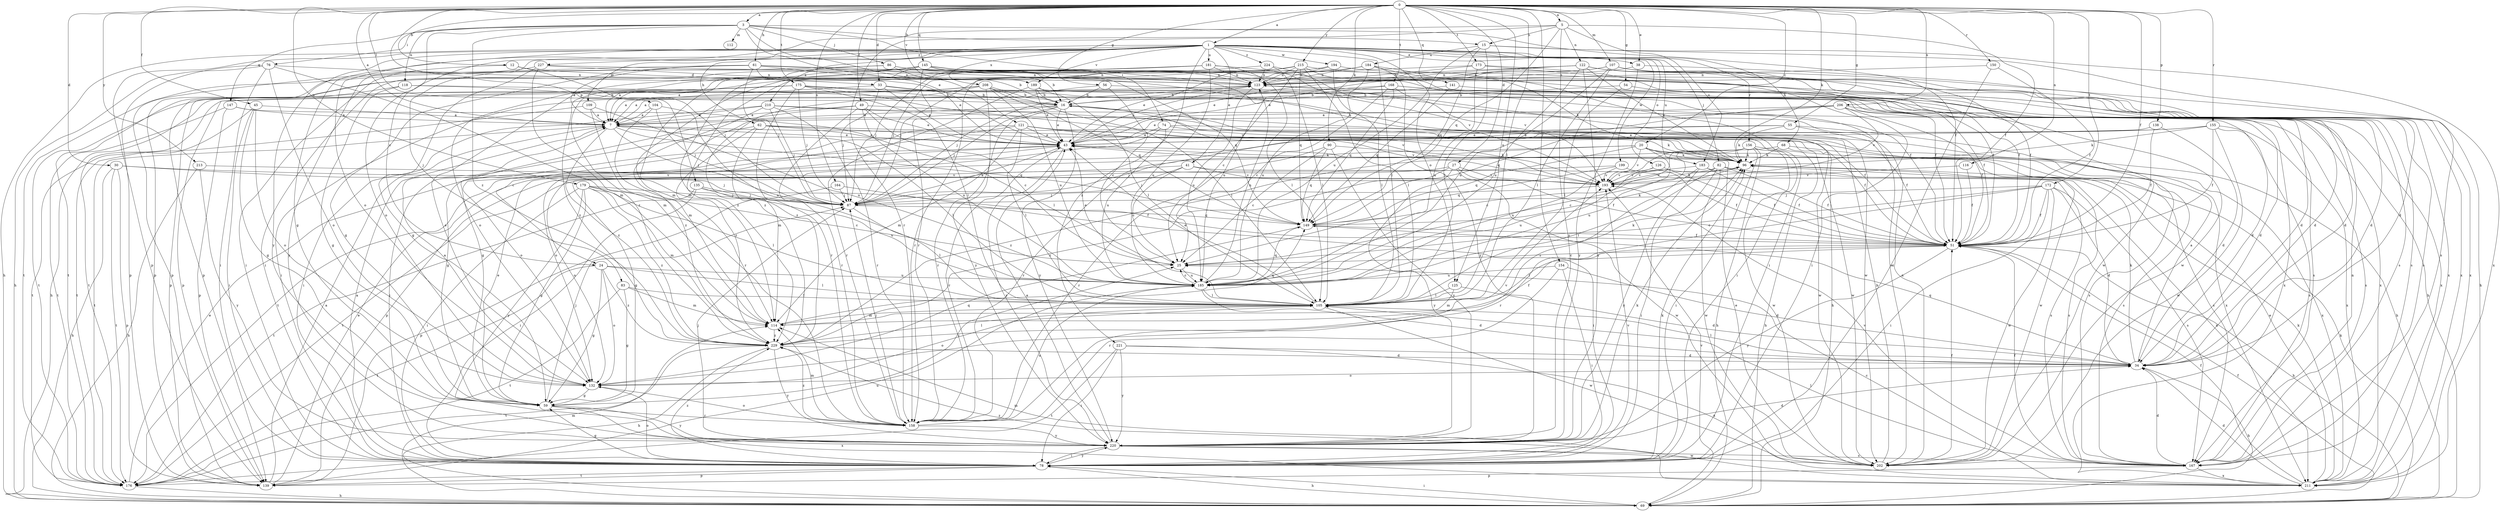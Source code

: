 strict digraph  {
0;
1;
3;
5;
7;
12;
15;
16;
20;
24;
25;
27;
30;
33;
34;
38;
41;
43;
45;
49;
51;
54;
55;
56;
59;
61;
62;
68;
69;
74;
76;
78;
82;
83;
86;
87;
90;
96;
104;
105;
107;
109;
112;
114;
116;
118;
121;
122;
123;
125;
126;
132;
135;
138;
139;
141;
145;
147;
149;
150;
154;
155;
156;
158;
164;
167;
168;
172;
173;
175;
176;
179;
181;
183;
184;
185;
189;
193;
194;
199;
202;
206;
208;
210;
211;
213;
215;
220;
221;
224;
227;
229;
0 -> 1  [label=a];
0 -> 3  [label=a];
0 -> 5  [label=a];
0 -> 7  [label=a];
0 -> 12  [label=b];
0 -> 20  [label=c];
0 -> 27  [label=d];
0 -> 30  [label=d];
0 -> 33  [label=d];
0 -> 38  [label=e];
0 -> 45  [label=f];
0 -> 49  [label=f];
0 -> 51  [label=f];
0 -> 54  [label=g];
0 -> 55  [label=g];
0 -> 56  [label=g];
0 -> 61  [label=h];
0 -> 90  [label=k];
0 -> 96  [label=k];
0 -> 104  [label=l];
0 -> 105  [label=l];
0 -> 107  [label=m];
0 -> 116  [label=n];
0 -> 125  [label=o];
0 -> 135  [label=p];
0 -> 138  [label=p];
0 -> 141  [label=q];
0 -> 145  [label=q];
0 -> 150  [label=r];
0 -> 154  [label=r];
0 -> 155  [label=r];
0 -> 164  [label=s];
0 -> 168  [label=t];
0 -> 172  [label=t];
0 -> 173  [label=t];
0 -> 175  [label=t];
0 -> 179  [label=u];
0 -> 189  [label=v];
0 -> 206  [label=x];
0 -> 213  [label=y];
0 -> 215  [label=y];
1 -> 38  [label=e];
1 -> 41  [label=e];
1 -> 59  [label=g];
1 -> 62  [label=h];
1 -> 68  [label=h];
1 -> 69  [label=h];
1 -> 82  [label=j];
1 -> 83  [label=j];
1 -> 105  [label=l];
1 -> 109  [label=m];
1 -> 125  [label=o];
1 -> 126  [label=o];
1 -> 132  [label=o];
1 -> 139  [label=p];
1 -> 156  [label=r];
1 -> 181  [label=u];
1 -> 183  [label=u];
1 -> 189  [label=v];
1 -> 194  [label=w];
1 -> 199  [label=w];
1 -> 208  [label=x];
1 -> 210  [label=x];
1 -> 220  [label=y];
1 -> 221  [label=z];
1 -> 224  [label=z];
1 -> 227  [label=z];
3 -> 15  [label=b];
3 -> 24  [label=c];
3 -> 43  [label=e];
3 -> 51  [label=f];
3 -> 74  [label=i];
3 -> 76  [label=i];
3 -> 86  [label=j];
3 -> 112  [label=m];
3 -> 118  [label=n];
3 -> 121  [label=n];
3 -> 147  [label=q];
3 -> 229  [label=z];
5 -> 15  [label=b];
5 -> 51  [label=f];
5 -> 122  [label=n];
5 -> 132  [label=o];
5 -> 149  [label=q];
5 -> 158  [label=r];
5 -> 183  [label=u];
5 -> 220  [label=y];
7 -> 43  [label=e];
7 -> 87  [label=j];
7 -> 105  [label=l];
7 -> 149  [label=q];
7 -> 176  [label=t];
7 -> 229  [label=z];
12 -> 33  [label=d];
12 -> 87  [label=j];
12 -> 220  [label=y];
15 -> 105  [label=l];
15 -> 149  [label=q];
15 -> 167  [label=s];
15 -> 184  [label=u];
15 -> 185  [label=u];
15 -> 211  [label=x];
16 -> 7  [label=a];
16 -> 24  [label=c];
16 -> 43  [label=e];
16 -> 69  [label=h];
16 -> 87  [label=j];
16 -> 158  [label=r];
16 -> 193  [label=v];
16 -> 220  [label=y];
20 -> 87  [label=j];
20 -> 96  [label=k];
20 -> 139  [label=p];
20 -> 149  [label=q];
20 -> 167  [label=s];
20 -> 185  [label=u];
20 -> 193  [label=v];
20 -> 202  [label=w];
24 -> 59  [label=g];
24 -> 105  [label=l];
24 -> 132  [label=o];
24 -> 176  [label=t];
24 -> 185  [label=u];
24 -> 229  [label=z];
25 -> 43  [label=e];
25 -> 185  [label=u];
27 -> 51  [label=f];
27 -> 59  [label=g];
27 -> 193  [label=v];
27 -> 202  [label=w];
27 -> 220  [label=y];
27 -> 229  [label=z];
30 -> 69  [label=h];
30 -> 87  [label=j];
30 -> 139  [label=p];
30 -> 176  [label=t];
30 -> 193  [label=v];
33 -> 7  [label=a];
33 -> 16  [label=b];
33 -> 43  [label=e];
33 -> 87  [label=j];
33 -> 202  [label=w];
34 -> 7  [label=a];
34 -> 69  [label=h];
34 -> 96  [label=k];
34 -> 105  [label=l];
34 -> 132  [label=o];
34 -> 149  [label=q];
38 -> 123  [label=n];
38 -> 211  [label=x];
38 -> 220  [label=y];
41 -> 25  [label=c];
41 -> 87  [label=j];
41 -> 132  [label=o];
41 -> 167  [label=s];
41 -> 193  [label=v];
43 -> 96  [label=k];
43 -> 123  [label=n];
43 -> 158  [label=r];
43 -> 220  [label=y];
45 -> 7  [label=a];
45 -> 59  [label=g];
45 -> 78  [label=i];
45 -> 132  [label=o];
45 -> 176  [label=t];
49 -> 7  [label=a];
49 -> 25  [label=c];
49 -> 43  [label=e];
49 -> 51  [label=f];
49 -> 59  [label=g];
49 -> 158  [label=r];
49 -> 185  [label=u];
51 -> 25  [label=c];
51 -> 69  [label=h];
51 -> 105  [label=l];
51 -> 220  [label=y];
54 -> 16  [label=b];
54 -> 51  [label=f];
54 -> 105  [label=l];
55 -> 43  [label=e];
55 -> 51  [label=f];
55 -> 69  [label=h];
55 -> 96  [label=k];
55 -> 158  [label=r];
56 -> 7  [label=a];
56 -> 16  [label=b];
56 -> 25  [label=c];
56 -> 69  [label=h];
59 -> 25  [label=c];
59 -> 43  [label=e];
59 -> 87  [label=j];
59 -> 158  [label=r];
59 -> 211  [label=x];
59 -> 220  [label=y];
61 -> 7  [label=a];
61 -> 43  [label=e];
61 -> 51  [label=f];
61 -> 59  [label=g];
61 -> 78  [label=i];
61 -> 87  [label=j];
61 -> 96  [label=k];
61 -> 123  [label=n];
62 -> 43  [label=e];
62 -> 78  [label=i];
62 -> 114  [label=m];
62 -> 202  [label=w];
62 -> 211  [label=x];
62 -> 229  [label=z];
68 -> 25  [label=c];
68 -> 69  [label=h];
68 -> 96  [label=k];
68 -> 211  [label=x];
69 -> 51  [label=f];
69 -> 78  [label=i];
69 -> 96  [label=k];
69 -> 114  [label=m];
69 -> 193  [label=v];
74 -> 43  [label=e];
74 -> 96  [label=k];
74 -> 132  [label=o];
74 -> 167  [label=s];
74 -> 185  [label=u];
76 -> 69  [label=h];
76 -> 78  [label=i];
76 -> 114  [label=m];
76 -> 123  [label=n];
76 -> 132  [label=o];
76 -> 139  [label=p];
78 -> 7  [label=a];
78 -> 59  [label=g];
78 -> 69  [label=h];
78 -> 96  [label=k];
78 -> 132  [label=o];
78 -> 139  [label=p];
78 -> 176  [label=t];
78 -> 193  [label=v];
78 -> 220  [label=y];
78 -> 229  [label=z];
82 -> 51  [label=f];
82 -> 78  [label=i];
82 -> 105  [label=l];
82 -> 193  [label=v];
82 -> 202  [label=w];
82 -> 211  [label=x];
83 -> 59  [label=g];
83 -> 105  [label=l];
83 -> 114  [label=m];
83 -> 176  [label=t];
86 -> 16  [label=b];
86 -> 78  [label=i];
86 -> 123  [label=n];
86 -> 139  [label=p];
86 -> 202  [label=w];
87 -> 43  [label=e];
87 -> 105  [label=l];
87 -> 149  [label=q];
90 -> 25  [label=c];
90 -> 96  [label=k];
90 -> 149  [label=q];
90 -> 158  [label=r];
90 -> 220  [label=y];
96 -> 193  [label=v];
104 -> 7  [label=a];
104 -> 87  [label=j];
104 -> 114  [label=m];
104 -> 185  [label=u];
105 -> 43  [label=e];
105 -> 114  [label=m];
105 -> 132  [label=o];
105 -> 202  [label=w];
107 -> 43  [label=e];
107 -> 51  [label=f];
107 -> 69  [label=h];
107 -> 105  [label=l];
107 -> 123  [label=n];
107 -> 185  [label=u];
107 -> 211  [label=x];
109 -> 7  [label=a];
109 -> 158  [label=r];
109 -> 176  [label=t];
109 -> 185  [label=u];
114 -> 51  [label=f];
114 -> 149  [label=q];
114 -> 229  [label=z];
116 -> 51  [label=f];
116 -> 193  [label=v];
118 -> 16  [label=b];
118 -> 59  [label=g];
118 -> 139  [label=p];
118 -> 211  [label=x];
121 -> 43  [label=e];
121 -> 51  [label=f];
121 -> 59  [label=g];
121 -> 105  [label=l];
121 -> 114  [label=m];
121 -> 132  [label=o];
121 -> 193  [label=v];
121 -> 202  [label=w];
122 -> 43  [label=e];
122 -> 51  [label=f];
122 -> 96  [label=k];
122 -> 123  [label=n];
122 -> 185  [label=u];
122 -> 202  [label=w];
122 -> 211  [label=x];
122 -> 220  [label=y];
122 -> 229  [label=z];
123 -> 16  [label=b];
123 -> 87  [label=j];
123 -> 176  [label=t];
123 -> 185  [label=u];
125 -> 34  [label=d];
125 -> 105  [label=l];
125 -> 114  [label=m];
126 -> 51  [label=f];
126 -> 185  [label=u];
126 -> 193  [label=v];
132 -> 7  [label=a];
132 -> 59  [label=g];
132 -> 149  [label=q];
132 -> 193  [label=v];
135 -> 51  [label=f];
135 -> 78  [label=i];
135 -> 87  [label=j];
135 -> 176  [label=t];
135 -> 185  [label=u];
138 -> 34  [label=d];
138 -> 43  [label=e];
138 -> 51  [label=f];
139 -> 7  [label=a];
139 -> 43  [label=e];
139 -> 185  [label=u];
141 -> 16  [label=b];
141 -> 34  [label=d];
141 -> 149  [label=q];
145 -> 7  [label=a];
145 -> 16  [label=b];
145 -> 114  [label=m];
145 -> 123  [label=n];
145 -> 139  [label=p];
145 -> 149  [label=q];
145 -> 158  [label=r];
145 -> 167  [label=s];
145 -> 185  [label=u];
145 -> 202  [label=w];
145 -> 229  [label=z];
147 -> 7  [label=a];
147 -> 105  [label=l];
147 -> 139  [label=p];
147 -> 176  [label=t];
149 -> 51  [label=f];
149 -> 96  [label=k];
150 -> 51  [label=f];
150 -> 78  [label=i];
150 -> 123  [label=n];
154 -> 34  [label=d];
154 -> 78  [label=i];
154 -> 158  [label=r];
154 -> 185  [label=u];
155 -> 43  [label=e];
155 -> 51  [label=f];
155 -> 96  [label=k];
155 -> 167  [label=s];
155 -> 176  [label=t];
155 -> 202  [label=w];
155 -> 211  [label=x];
156 -> 25  [label=c];
156 -> 69  [label=h];
156 -> 78  [label=i];
156 -> 96  [label=k];
156 -> 167  [label=s];
156 -> 185  [label=u];
156 -> 202  [label=w];
156 -> 229  [label=z];
158 -> 87  [label=j];
158 -> 114  [label=m];
158 -> 132  [label=o];
158 -> 185  [label=u];
158 -> 220  [label=y];
158 -> 229  [label=z];
164 -> 78  [label=i];
164 -> 87  [label=j];
164 -> 139  [label=p];
167 -> 34  [label=d];
167 -> 51  [label=f];
167 -> 105  [label=l];
167 -> 123  [label=n];
167 -> 139  [label=p];
167 -> 193  [label=v];
167 -> 211  [label=x];
168 -> 16  [label=b];
168 -> 25  [label=c];
168 -> 34  [label=d];
168 -> 78  [label=i];
168 -> 149  [label=q];
168 -> 211  [label=x];
168 -> 229  [label=z];
172 -> 25  [label=c];
172 -> 34  [label=d];
172 -> 51  [label=f];
172 -> 78  [label=i];
172 -> 87  [label=j];
172 -> 158  [label=r];
172 -> 167  [label=s];
172 -> 202  [label=w];
173 -> 34  [label=d];
173 -> 51  [label=f];
173 -> 87  [label=j];
173 -> 123  [label=n];
173 -> 185  [label=u];
175 -> 16  [label=b];
175 -> 34  [label=d];
175 -> 87  [label=j];
175 -> 105  [label=l];
175 -> 114  [label=m];
175 -> 139  [label=p];
175 -> 158  [label=r];
175 -> 167  [label=s];
175 -> 193  [label=v];
175 -> 229  [label=z];
176 -> 43  [label=e];
176 -> 69  [label=h];
179 -> 25  [label=c];
179 -> 59  [label=g];
179 -> 78  [label=i];
179 -> 87  [label=j];
179 -> 105  [label=l];
179 -> 114  [label=m];
179 -> 220  [label=y];
179 -> 229  [label=z];
181 -> 87  [label=j];
181 -> 105  [label=l];
181 -> 114  [label=m];
181 -> 123  [label=n];
181 -> 176  [label=t];
181 -> 185  [label=u];
181 -> 193  [label=v];
183 -> 51  [label=f];
183 -> 167  [label=s];
183 -> 193  [label=v];
183 -> 220  [label=y];
183 -> 229  [label=z];
184 -> 7  [label=a];
184 -> 78  [label=i];
184 -> 96  [label=k];
184 -> 123  [label=n];
184 -> 158  [label=r];
184 -> 185  [label=u];
184 -> 220  [label=y];
185 -> 25  [label=c];
185 -> 34  [label=d];
185 -> 96  [label=k];
185 -> 105  [label=l];
185 -> 123  [label=n];
185 -> 149  [label=q];
189 -> 16  [label=b];
189 -> 34  [label=d];
189 -> 43  [label=e];
189 -> 105  [label=l];
189 -> 158  [label=r];
193 -> 87  [label=j];
193 -> 96  [label=k];
194 -> 105  [label=l];
194 -> 123  [label=n];
194 -> 132  [label=o];
194 -> 167  [label=s];
199 -> 51  [label=f];
199 -> 149  [label=q];
199 -> 176  [label=t];
199 -> 193  [label=v];
202 -> 16  [label=b];
202 -> 43  [label=e];
202 -> 51  [label=f];
202 -> 123  [label=n];
206 -> 7  [label=a];
206 -> 34  [label=d];
206 -> 43  [label=e];
206 -> 51  [label=f];
206 -> 149  [label=q];
206 -> 167  [label=s];
206 -> 193  [label=v];
208 -> 7  [label=a];
208 -> 16  [label=b];
208 -> 69  [label=h];
208 -> 78  [label=i];
208 -> 105  [label=l];
208 -> 149  [label=q];
208 -> 176  [label=t];
208 -> 185  [label=u];
208 -> 211  [label=x];
208 -> 220  [label=y];
210 -> 7  [label=a];
210 -> 34  [label=d];
210 -> 78  [label=i];
210 -> 87  [label=j];
210 -> 96  [label=k];
210 -> 158  [label=r];
210 -> 229  [label=z];
211 -> 25  [label=c];
211 -> 34  [label=d];
211 -> 43  [label=e];
211 -> 51  [label=f];
211 -> 96  [label=k];
211 -> 114  [label=m];
211 -> 229  [label=z];
213 -> 69  [label=h];
213 -> 193  [label=v];
213 -> 220  [label=y];
215 -> 25  [label=c];
215 -> 43  [label=e];
215 -> 78  [label=i];
215 -> 105  [label=l];
215 -> 123  [label=n];
215 -> 132  [label=o];
215 -> 149  [label=q];
215 -> 167  [label=s];
215 -> 176  [label=t];
220 -> 34  [label=d];
220 -> 43  [label=e];
220 -> 78  [label=i];
220 -> 87  [label=j];
220 -> 96  [label=k];
220 -> 167  [label=s];
220 -> 202  [label=w];
221 -> 34  [label=d];
221 -> 78  [label=i];
221 -> 176  [label=t];
221 -> 211  [label=x];
221 -> 220  [label=y];
224 -> 87  [label=j];
224 -> 105  [label=l];
224 -> 123  [label=n];
224 -> 193  [label=v];
227 -> 51  [label=f];
227 -> 59  [label=g];
227 -> 123  [label=n];
227 -> 139  [label=p];
227 -> 229  [label=z];
229 -> 34  [label=d];
229 -> 69  [label=h];
229 -> 105  [label=l];
229 -> 176  [label=t];
229 -> 220  [label=y];
}
